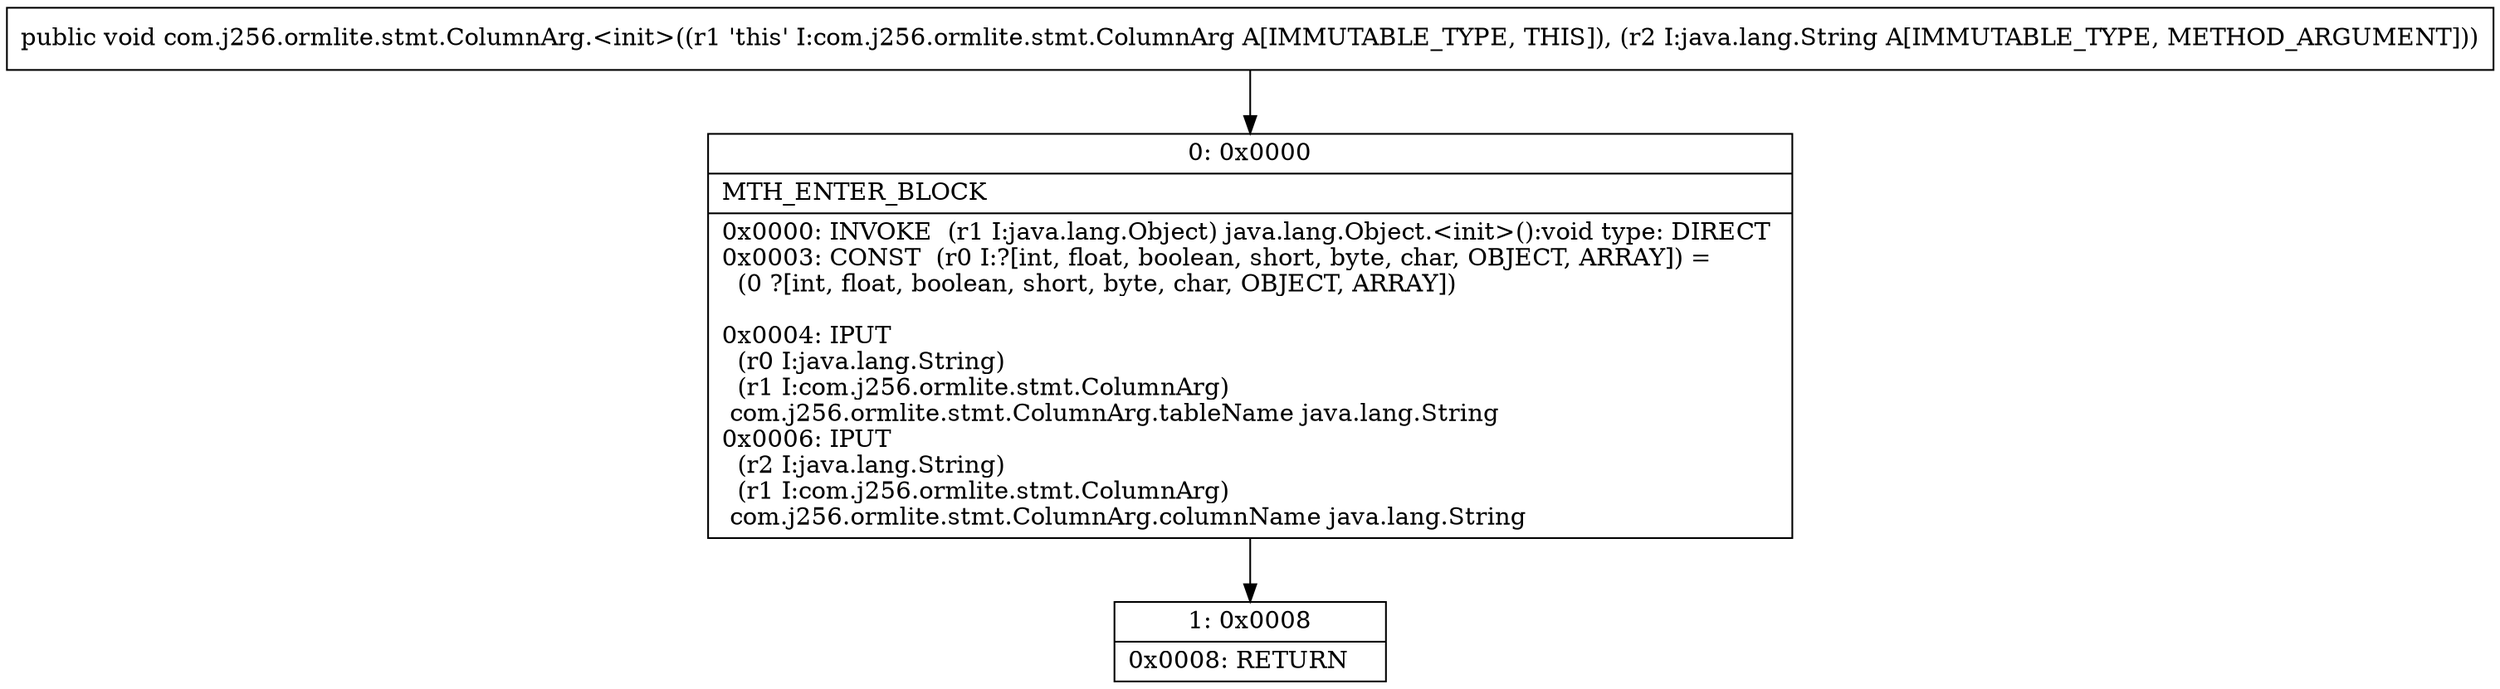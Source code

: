 digraph "CFG forcom.j256.ormlite.stmt.ColumnArg.\<init\>(Ljava\/lang\/String;)V" {
Node_0 [shape=record,label="{0\:\ 0x0000|MTH_ENTER_BLOCK\l|0x0000: INVOKE  (r1 I:java.lang.Object) java.lang.Object.\<init\>():void type: DIRECT \l0x0003: CONST  (r0 I:?[int, float, boolean, short, byte, char, OBJECT, ARRAY]) = \l  (0 ?[int, float, boolean, short, byte, char, OBJECT, ARRAY])\l \l0x0004: IPUT  \l  (r0 I:java.lang.String)\l  (r1 I:com.j256.ormlite.stmt.ColumnArg)\l com.j256.ormlite.stmt.ColumnArg.tableName java.lang.String \l0x0006: IPUT  \l  (r2 I:java.lang.String)\l  (r1 I:com.j256.ormlite.stmt.ColumnArg)\l com.j256.ormlite.stmt.ColumnArg.columnName java.lang.String \l}"];
Node_1 [shape=record,label="{1\:\ 0x0008|0x0008: RETURN   \l}"];
MethodNode[shape=record,label="{public void com.j256.ormlite.stmt.ColumnArg.\<init\>((r1 'this' I:com.j256.ormlite.stmt.ColumnArg A[IMMUTABLE_TYPE, THIS]), (r2 I:java.lang.String A[IMMUTABLE_TYPE, METHOD_ARGUMENT])) }"];
MethodNode -> Node_0;
Node_0 -> Node_1;
}

